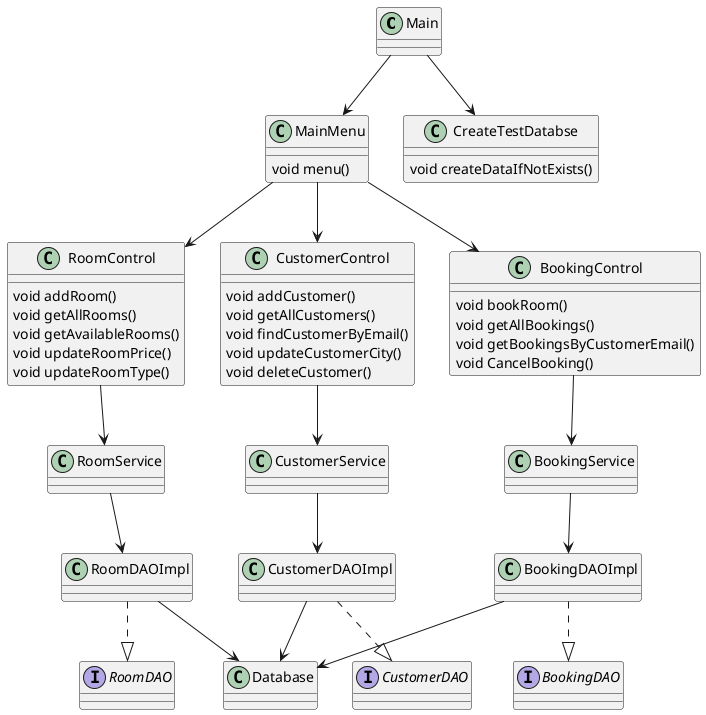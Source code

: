 @startuml
'https://plantuml.com/class-diagram

class Main {

}

class Database {
}

interface RoomDAO {
}

interface CustomerDAO {
}

interface BookingDAO {
}

class RoomDAOImpl {
}

class RoomControl {
void addRoom()
void getAllRooms()
void getAvailableRooms()
void updateRoomPrice()
void updateRoomType()
}

class RoomService {
}

class CustomerDAOImpl {
}

class CustomerControl {
void addCustomer()
void getAllCustomers()
void findCustomerByEmail()
void updateCustomerCity()
void deleteCustomer()
}

class CustomerService {
}

class BookingDAOImpl {
}

class BookingControl {
void bookRoom()
void getAllBookings()
void getBookingsByCustomerEmail()
void CancelBooking()
}

class BookingService {
}

class MainMenu {
void menu()
}

class CreateTestDatabse {
void createDataIfNotExists()
}

RoomDAOImpl ..|> RoomDAO
CustomerDAOImpl ..|> CustomerDAO
BookingDAOImpl ..|> BookingDAO
Main --> CreateTestDatabse
Main --> MainMenu
MainMenu --> CustomerControl
MainMenu --> RoomControl
MainMenu --> BookingControl
CustomerControl --> CustomerService
CustomerService --> CustomerDAOImpl
RoomControl --> RoomService
RoomService --> RoomDAOImpl
BookingControl --> BookingService
BookingService --> BookingDAOImpl
RoomDAOImpl --> Database
CustomerDAOImpl --> Database
BookingDAOImpl --> Database

@enduml